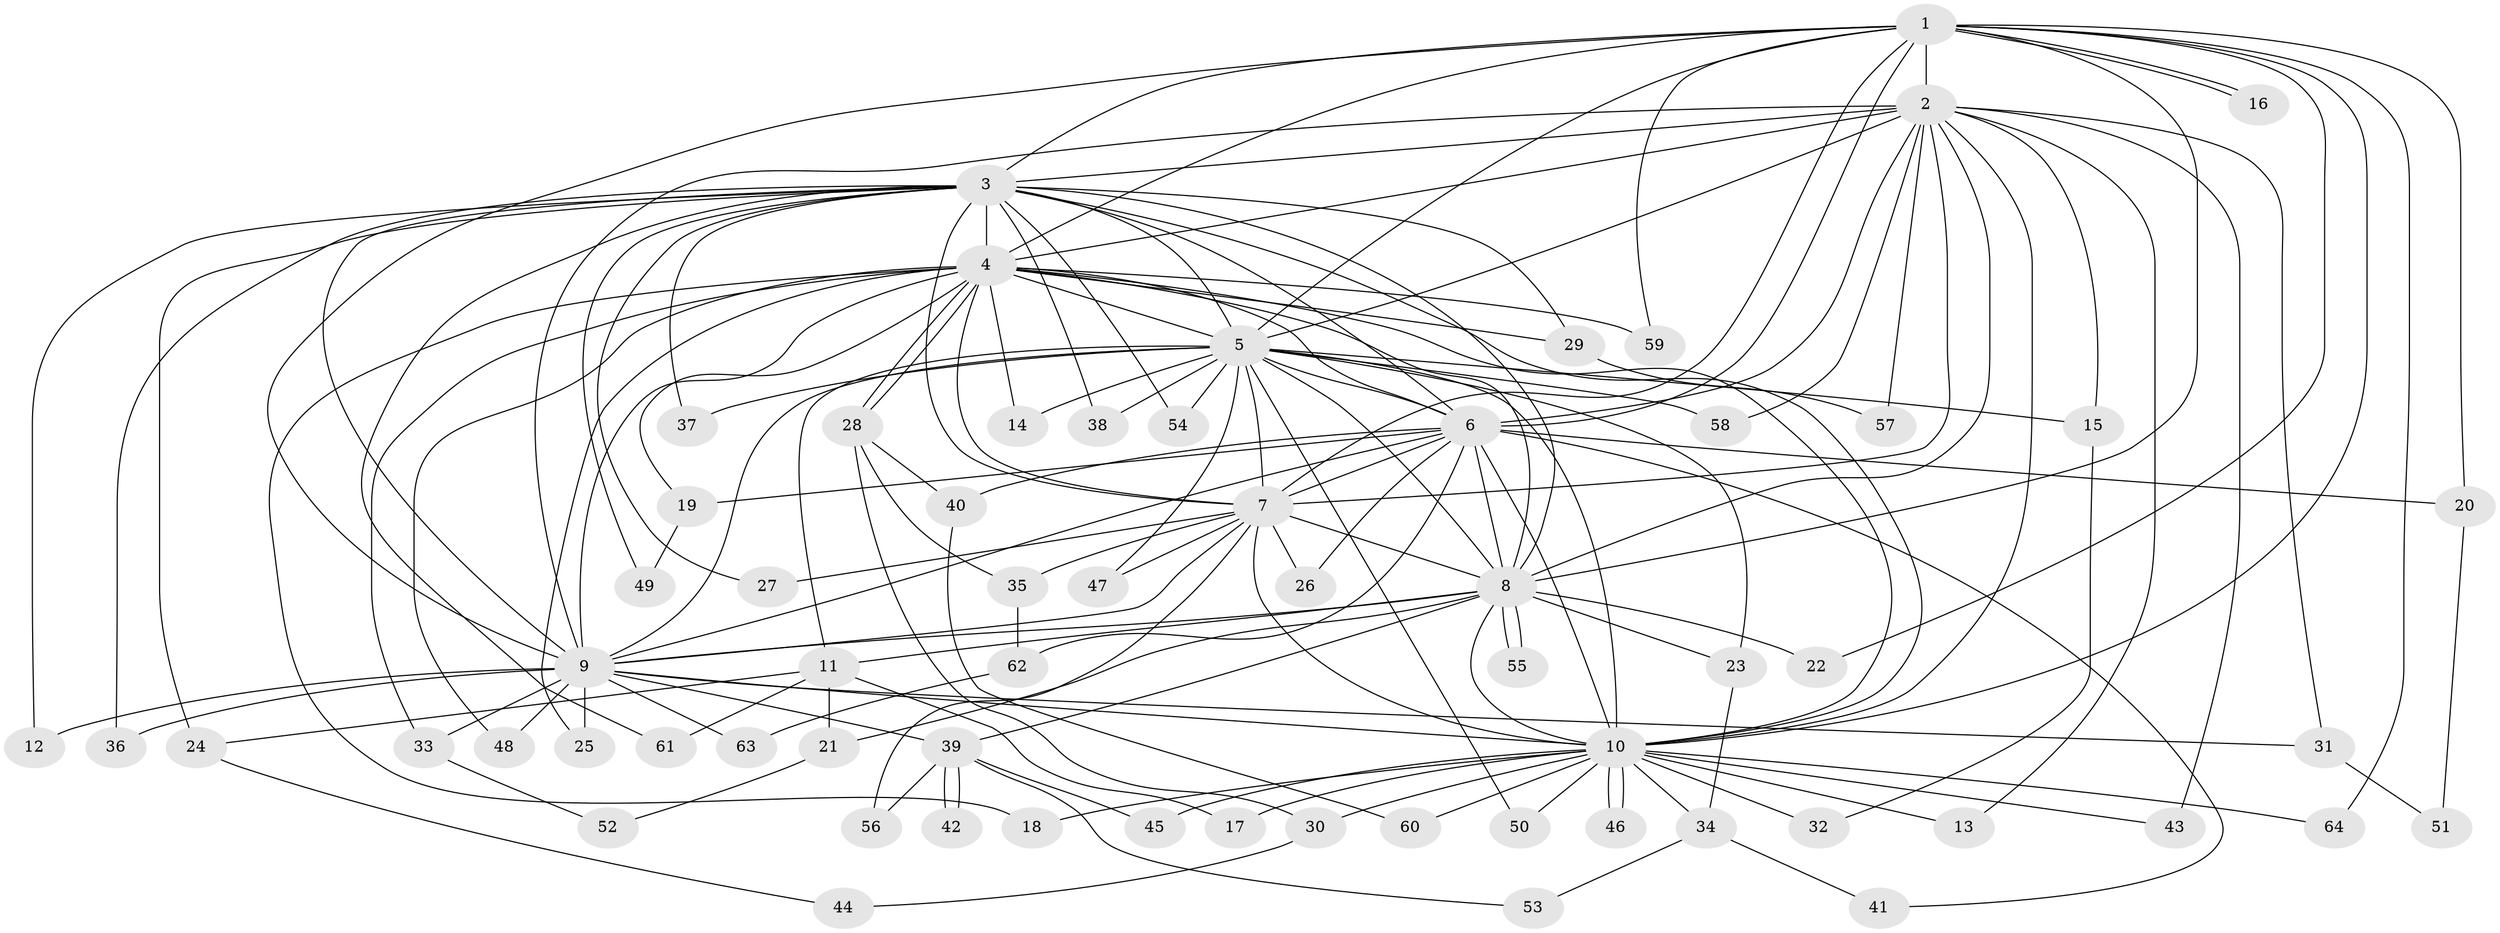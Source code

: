 // Generated by graph-tools (version 1.1) at 2025/01/03/09/25 03:01:24]
// undirected, 64 vertices, 153 edges
graph export_dot {
graph [start="1"]
  node [color=gray90,style=filled];
  1;
  2;
  3;
  4;
  5;
  6;
  7;
  8;
  9;
  10;
  11;
  12;
  13;
  14;
  15;
  16;
  17;
  18;
  19;
  20;
  21;
  22;
  23;
  24;
  25;
  26;
  27;
  28;
  29;
  30;
  31;
  32;
  33;
  34;
  35;
  36;
  37;
  38;
  39;
  40;
  41;
  42;
  43;
  44;
  45;
  46;
  47;
  48;
  49;
  50;
  51;
  52;
  53;
  54;
  55;
  56;
  57;
  58;
  59;
  60;
  61;
  62;
  63;
  64;
  1 -- 2;
  1 -- 3;
  1 -- 4;
  1 -- 5;
  1 -- 6;
  1 -- 7;
  1 -- 8;
  1 -- 9;
  1 -- 10;
  1 -- 16;
  1 -- 16;
  1 -- 20;
  1 -- 22;
  1 -- 59;
  1 -- 64;
  2 -- 3;
  2 -- 4;
  2 -- 5;
  2 -- 6;
  2 -- 7;
  2 -- 8;
  2 -- 9;
  2 -- 10;
  2 -- 13;
  2 -- 15;
  2 -- 31;
  2 -- 43;
  2 -- 57;
  2 -- 58;
  3 -- 4;
  3 -- 5;
  3 -- 6;
  3 -- 7;
  3 -- 8;
  3 -- 9;
  3 -- 10;
  3 -- 12;
  3 -- 24;
  3 -- 27;
  3 -- 29;
  3 -- 36;
  3 -- 37;
  3 -- 38;
  3 -- 49;
  3 -- 54;
  3 -- 61;
  4 -- 5;
  4 -- 6;
  4 -- 7;
  4 -- 8;
  4 -- 9;
  4 -- 10;
  4 -- 14;
  4 -- 18;
  4 -- 19;
  4 -- 25;
  4 -- 28;
  4 -- 28;
  4 -- 29;
  4 -- 33;
  4 -- 48;
  4 -- 59;
  5 -- 6;
  5 -- 7;
  5 -- 8;
  5 -- 9;
  5 -- 10;
  5 -- 11;
  5 -- 14;
  5 -- 15;
  5 -- 23;
  5 -- 37;
  5 -- 38;
  5 -- 47;
  5 -- 50;
  5 -- 54;
  5 -- 58;
  6 -- 7;
  6 -- 8;
  6 -- 9;
  6 -- 10;
  6 -- 19;
  6 -- 20;
  6 -- 26;
  6 -- 40;
  6 -- 41;
  6 -- 62;
  7 -- 8;
  7 -- 9;
  7 -- 10;
  7 -- 26;
  7 -- 27;
  7 -- 35;
  7 -- 47;
  7 -- 56;
  8 -- 9;
  8 -- 10;
  8 -- 11;
  8 -- 21;
  8 -- 22;
  8 -- 23;
  8 -- 39;
  8 -- 55;
  8 -- 55;
  9 -- 10;
  9 -- 12;
  9 -- 25;
  9 -- 31;
  9 -- 33;
  9 -- 36;
  9 -- 39;
  9 -- 48;
  9 -- 63;
  10 -- 13;
  10 -- 17;
  10 -- 18;
  10 -- 30;
  10 -- 32;
  10 -- 34;
  10 -- 43;
  10 -- 45;
  10 -- 46;
  10 -- 46;
  10 -- 50;
  10 -- 60;
  10 -- 64;
  11 -- 17;
  11 -- 21;
  11 -- 24;
  11 -- 61;
  15 -- 32;
  19 -- 49;
  20 -- 51;
  21 -- 52;
  23 -- 34;
  24 -- 44;
  28 -- 30;
  28 -- 35;
  28 -- 40;
  29 -- 57;
  30 -- 44;
  31 -- 51;
  33 -- 52;
  34 -- 41;
  34 -- 53;
  35 -- 62;
  39 -- 42;
  39 -- 42;
  39 -- 45;
  39 -- 53;
  39 -- 56;
  40 -- 60;
  62 -- 63;
}
